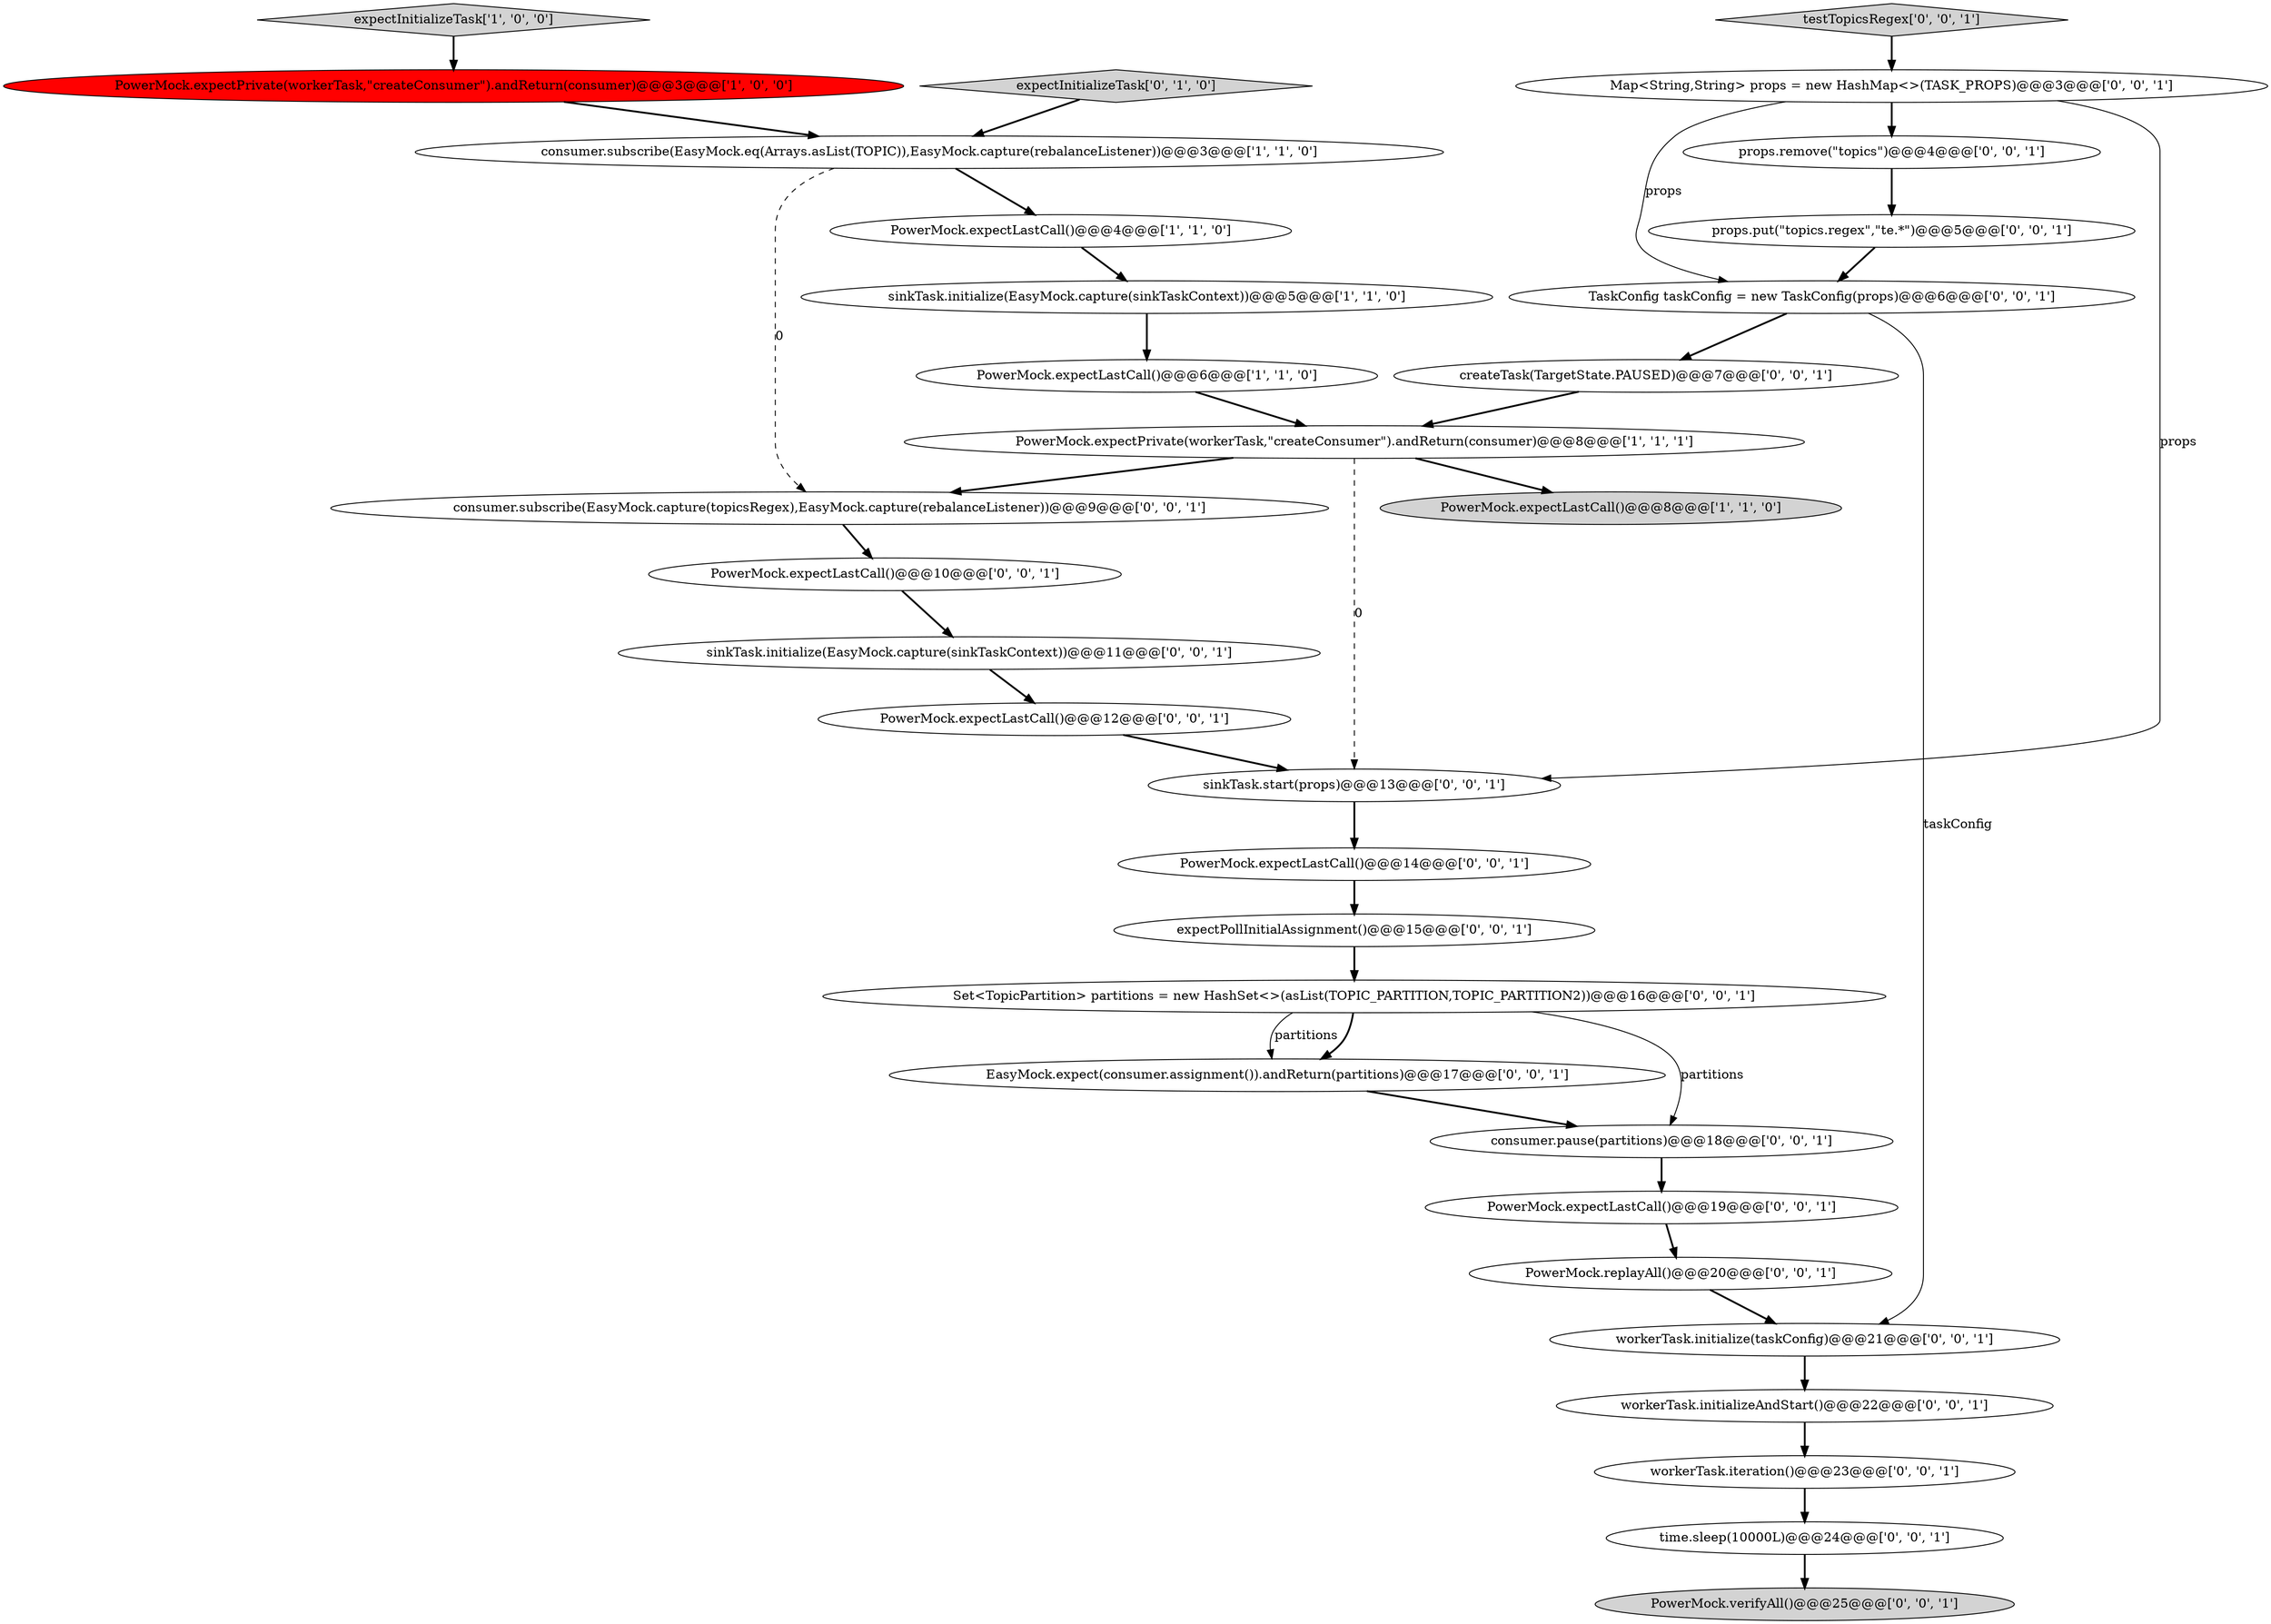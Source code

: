 digraph {
15 [style = filled, label = "sinkTask.initialize(EasyMock.capture(sinkTaskContext))@@@11@@@['0', '0', '1']", fillcolor = white, shape = ellipse image = "AAA0AAABBB3BBB"];
31 [style = filled, label = "PowerMock.expectLastCall()@@@14@@@['0', '0', '1']", fillcolor = white, shape = ellipse image = "AAA0AAABBB3BBB"];
2 [style = filled, label = "PowerMock.expectLastCall()@@@8@@@['1', '1', '0']", fillcolor = lightgray, shape = ellipse image = "AAA0AAABBB1BBB"];
13 [style = filled, label = "PowerMock.expectLastCall()@@@10@@@['0', '0', '1']", fillcolor = white, shape = ellipse image = "AAA0AAABBB3BBB"];
29 [style = filled, label = "props.put(\"topics.regex\",\"te.*\")@@@5@@@['0', '0', '1']", fillcolor = white, shape = ellipse image = "AAA0AAABBB3BBB"];
14 [style = filled, label = "PowerMock.replayAll()@@@20@@@['0', '0', '1']", fillcolor = white, shape = ellipse image = "AAA0AAABBB3BBB"];
1 [style = filled, label = "PowerMock.expectLastCall()@@@4@@@['1', '1', '0']", fillcolor = white, shape = ellipse image = "AAA0AAABBB1BBB"];
8 [style = filled, label = "expectInitializeTask['0', '1', '0']", fillcolor = lightgray, shape = diamond image = "AAA0AAABBB2BBB"];
9 [style = filled, label = "workerTask.iteration()@@@23@@@['0', '0', '1']", fillcolor = white, shape = ellipse image = "AAA0AAABBB3BBB"];
3 [style = filled, label = "sinkTask.initialize(EasyMock.capture(sinkTaskContext))@@@5@@@['1', '1', '0']", fillcolor = white, shape = ellipse image = "AAA0AAABBB1BBB"];
30 [style = filled, label = "consumer.subscribe(EasyMock.capture(topicsRegex),EasyMock.capture(rebalanceListener))@@@9@@@['0', '0', '1']", fillcolor = white, shape = ellipse image = "AAA0AAABBB3BBB"];
11 [style = filled, label = "PowerMock.verifyAll()@@@25@@@['0', '0', '1']", fillcolor = lightgray, shape = ellipse image = "AAA0AAABBB3BBB"];
22 [style = filled, label = "workerTask.initialize(taskConfig)@@@21@@@['0', '0', '1']", fillcolor = white, shape = ellipse image = "AAA0AAABBB3BBB"];
0 [style = filled, label = "PowerMock.expectPrivate(workerTask,\"createConsumer\").andReturn(consumer)@@@8@@@['1', '1', '1']", fillcolor = white, shape = ellipse image = "AAA0AAABBB1BBB"];
28 [style = filled, label = "sinkTask.start(props)@@@13@@@['0', '0', '1']", fillcolor = white, shape = ellipse image = "AAA0AAABBB3BBB"];
23 [style = filled, label = "createTask(TargetState.PAUSED)@@@7@@@['0', '0', '1']", fillcolor = white, shape = ellipse image = "AAA0AAABBB3BBB"];
16 [style = filled, label = "PowerMock.expectLastCall()@@@12@@@['0', '0', '1']", fillcolor = white, shape = ellipse image = "AAA0AAABBB3BBB"];
4 [style = filled, label = "consumer.subscribe(EasyMock.eq(Arrays.asList(TOPIC)),EasyMock.capture(rebalanceListener))@@@3@@@['1', '1', '0']", fillcolor = white, shape = ellipse image = "AAA0AAABBB1BBB"];
7 [style = filled, label = "PowerMock.expectLastCall()@@@6@@@['1', '1', '0']", fillcolor = white, shape = ellipse image = "AAA0AAABBB1BBB"];
24 [style = filled, label = "props.remove(\"topics\")@@@4@@@['0', '0', '1']", fillcolor = white, shape = ellipse image = "AAA0AAABBB3BBB"];
20 [style = filled, label = "time.sleep(10000L)@@@24@@@['0', '0', '1']", fillcolor = white, shape = ellipse image = "AAA0AAABBB3BBB"];
27 [style = filled, label = "Set<TopicPartition> partitions = new HashSet<>(asList(TOPIC_PARTITION,TOPIC_PARTITION2))@@@16@@@['0', '0', '1']", fillcolor = white, shape = ellipse image = "AAA0AAABBB3BBB"];
12 [style = filled, label = "EasyMock.expect(consumer.assignment()).andReturn(partitions)@@@17@@@['0', '0', '1']", fillcolor = white, shape = ellipse image = "AAA0AAABBB3BBB"];
6 [style = filled, label = "expectInitializeTask['1', '0', '0']", fillcolor = lightgray, shape = diamond image = "AAA0AAABBB1BBB"];
5 [style = filled, label = "PowerMock.expectPrivate(workerTask,\"createConsumer\").andReturn(consumer)@@@3@@@['1', '0', '0']", fillcolor = red, shape = ellipse image = "AAA1AAABBB1BBB"];
10 [style = filled, label = "PowerMock.expectLastCall()@@@19@@@['0', '0', '1']", fillcolor = white, shape = ellipse image = "AAA0AAABBB3BBB"];
26 [style = filled, label = "workerTask.initializeAndStart()@@@22@@@['0', '0', '1']", fillcolor = white, shape = ellipse image = "AAA0AAABBB3BBB"];
21 [style = filled, label = "Map<String,String> props = new HashMap<>(TASK_PROPS)@@@3@@@['0', '0', '1']", fillcolor = white, shape = ellipse image = "AAA0AAABBB3BBB"];
17 [style = filled, label = "testTopicsRegex['0', '0', '1']", fillcolor = lightgray, shape = diamond image = "AAA0AAABBB3BBB"];
25 [style = filled, label = "consumer.pause(partitions)@@@18@@@['0', '0', '1']", fillcolor = white, shape = ellipse image = "AAA0AAABBB3BBB"];
18 [style = filled, label = "TaskConfig taskConfig = new TaskConfig(props)@@@6@@@['0', '0', '1']", fillcolor = white, shape = ellipse image = "AAA0AAABBB3BBB"];
19 [style = filled, label = "expectPollInitialAssignment()@@@15@@@['0', '0', '1']", fillcolor = white, shape = ellipse image = "AAA0AAABBB3BBB"];
22->26 [style = bold, label=""];
0->30 [style = bold, label=""];
30->13 [style = bold, label=""];
18->23 [style = bold, label=""];
27->12 [style = bold, label=""];
10->14 [style = bold, label=""];
18->22 [style = solid, label="taskConfig"];
27->12 [style = solid, label="partitions"];
28->31 [style = bold, label=""];
0->2 [style = bold, label=""];
14->22 [style = bold, label=""];
1->3 [style = bold, label=""];
4->30 [style = dashed, label="0"];
26->9 [style = bold, label=""];
9->20 [style = bold, label=""];
7->0 [style = bold, label=""];
21->24 [style = bold, label=""];
24->29 [style = bold, label=""];
15->16 [style = bold, label=""];
0->28 [style = dashed, label="0"];
23->0 [style = bold, label=""];
29->18 [style = bold, label=""];
21->18 [style = solid, label="props"];
6->5 [style = bold, label=""];
21->28 [style = solid, label="props"];
16->28 [style = bold, label=""];
3->7 [style = bold, label=""];
12->25 [style = bold, label=""];
19->27 [style = bold, label=""];
5->4 [style = bold, label=""];
25->10 [style = bold, label=""];
4->1 [style = bold, label=""];
13->15 [style = bold, label=""];
8->4 [style = bold, label=""];
27->25 [style = solid, label="partitions"];
17->21 [style = bold, label=""];
31->19 [style = bold, label=""];
20->11 [style = bold, label=""];
}
